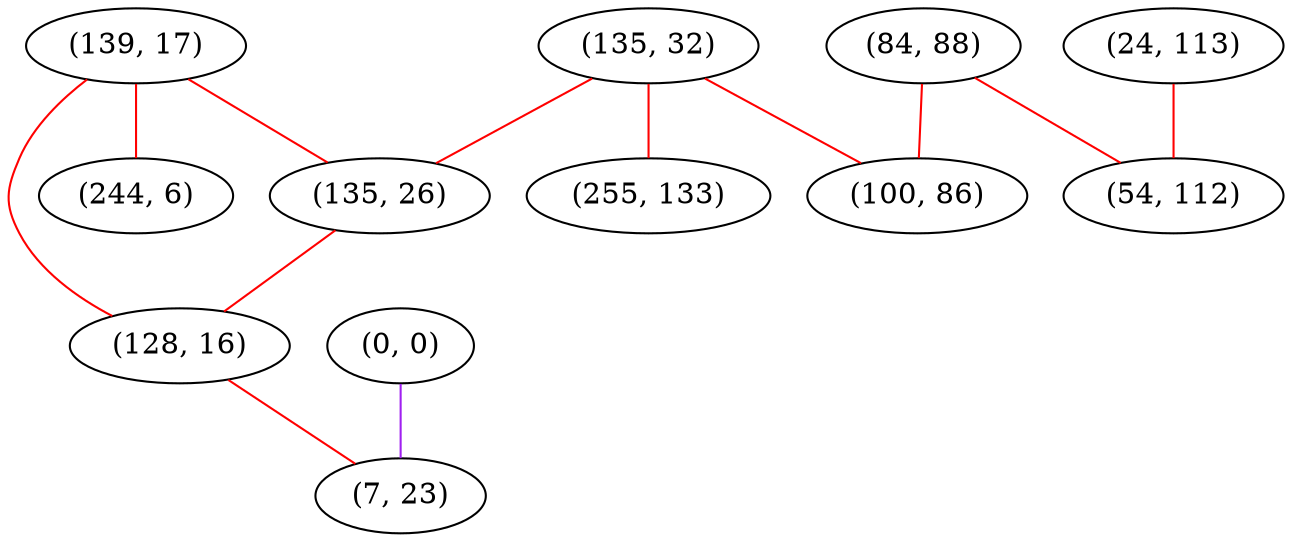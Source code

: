 graph "" {
"(139, 17)";
"(135, 32)";
"(135, 26)";
"(84, 88)";
"(24, 113)";
"(255, 133)";
"(54, 112)";
"(0, 0)";
"(128, 16)";
"(244, 6)";
"(7, 23)";
"(100, 86)";
"(139, 17)" -- "(128, 16)"  [color=red, key=0, weight=1];
"(139, 17)" -- "(244, 6)"  [color=red, key=0, weight=1];
"(139, 17)" -- "(135, 26)"  [color=red, key=0, weight=1];
"(135, 32)" -- "(255, 133)"  [color=red, key=0, weight=1];
"(135, 32)" -- "(100, 86)"  [color=red, key=0, weight=1];
"(135, 32)" -- "(135, 26)"  [color=red, key=0, weight=1];
"(135, 26)" -- "(128, 16)"  [color=red, key=0, weight=1];
"(84, 88)" -- "(100, 86)"  [color=red, key=0, weight=1];
"(84, 88)" -- "(54, 112)"  [color=red, key=0, weight=1];
"(24, 113)" -- "(54, 112)"  [color=red, key=0, weight=1];
"(0, 0)" -- "(7, 23)"  [color=purple, key=0, weight=4];
"(128, 16)" -- "(7, 23)"  [color=red, key=0, weight=1];
}
